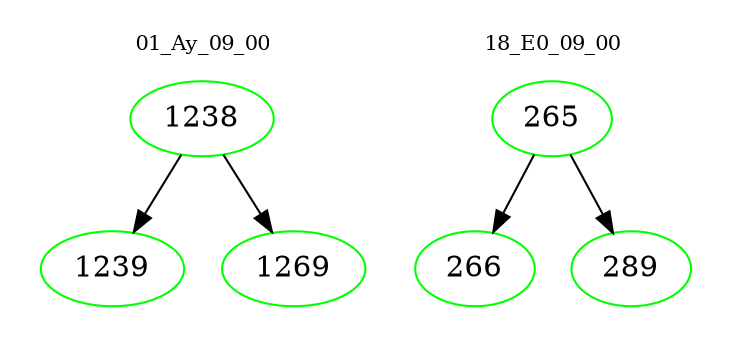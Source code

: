 digraph{
subgraph cluster_0 {
color = white
label = "01_Ay_09_00";
fontsize=10;
T0_1238 [label="1238", color="green"]
T0_1238 -> T0_1239 [color="black"]
T0_1239 [label="1239", color="green"]
T0_1238 -> T0_1269 [color="black"]
T0_1269 [label="1269", color="green"]
}
subgraph cluster_1 {
color = white
label = "18_E0_09_00";
fontsize=10;
T1_265 [label="265", color="green"]
T1_265 -> T1_266 [color="black"]
T1_266 [label="266", color="green"]
T1_265 -> T1_289 [color="black"]
T1_289 [label="289", color="green"]
}
}
